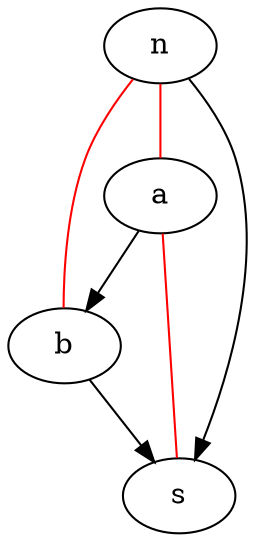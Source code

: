 digraph G {
a->b;
a->s[arrowhead=none,color=red];
n->a[arrowhead=none,color=red];
n->b[arrowhead=none,color=red];
n->s;
b->s
}